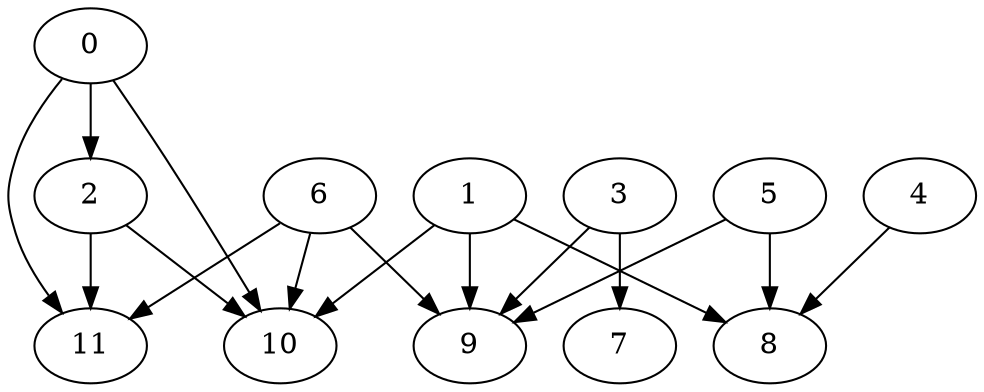 digraph {
    0 -> 10;
    3 -> 7;
    2 -> 10;
    1 -> 8;
    0 -> 2;
    6 -> 10;
    2 -> 11;
    1 -> 9;
    0 -> 11;
    5 -> 8;
    6 -> 11;
    3 -> 9;
    1 -> 10;
    4 -> 8;
    5 -> 9;
    6 -> 9;
}